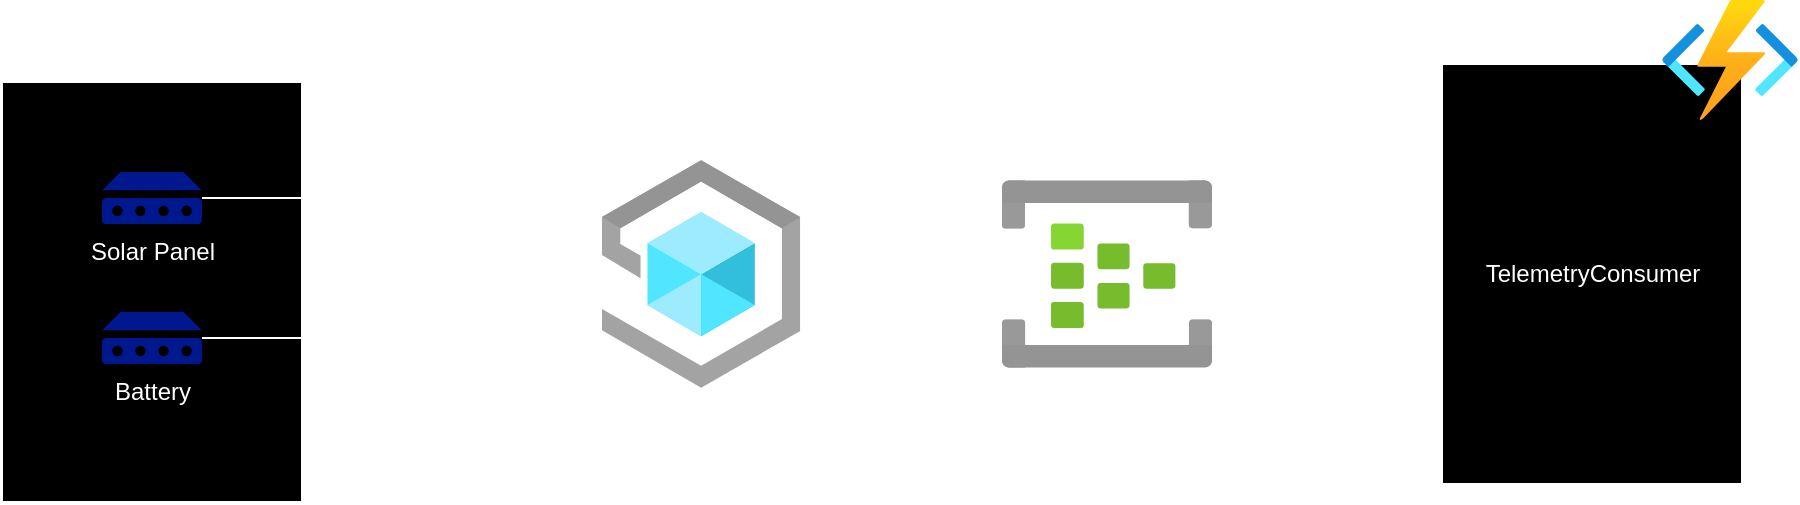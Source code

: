 <mxfile version="21.5.1" type="device">
  <diagram name="Page-1" id="AM6qWU1mM3HDpeMpf9cu">
    <mxGraphModel dx="2266" dy="818" grid="1" gridSize="10" guides="1" tooltips="1" connect="1" arrows="1" fold="1" page="1" pageScale="1" pageWidth="850" pageHeight="1100" math="0" shadow="0">
      <root>
        <mxCell id="0" />
        <mxCell id="1" parent="0" />
        <mxCell id="2if_9HrO44y4mZJJhcqe-31" style="edgeStyle=orthogonalEdgeStyle;rounded=0;orthogonalLoop=1;jettySize=auto;html=1;strokeColor=#FFFFFF;" parent="1" source="2if_9HrO44y4mZJJhcqe-1" target="dKVTi5hqEb6cOEFvNB70-1" edge="1">
          <mxGeometry relative="1" as="geometry" />
        </mxCell>
        <mxCell id="2if_9HrO44y4mZJJhcqe-1" value="" style="image;aspect=fixed;html=1;points=[];align=center;fontSize=12;image=img/lib/azure2/iot/IoT_Central_Applications.svg;" parent="1" vertex="1">
          <mxGeometry x="220" y="244" width="99.13" height="114" as="geometry" />
        </mxCell>
        <mxCell id="2if_9HrO44y4mZJJhcqe-10" value="" style="group" parent="1" vertex="1" connectable="0">
          <mxGeometry x="-80" y="173" width="178" height="242" as="geometry" />
        </mxCell>
        <mxCell id="2if_9HrO44y4mZJJhcqe-8" value="" style="rounded=0;whiteSpace=wrap;html=1;fillColor=#000000;strokeColor=#FFFFFF;" parent="2if_9HrO44y4mZJJhcqe-10" vertex="1">
          <mxGeometry y="32" width="150" height="210" as="geometry" />
        </mxCell>
        <mxCell id="2if_9HrO44y4mZJJhcqe-2" value="Battery" style="sketch=0;aspect=fixed;pointerEvents=1;shadow=0;dashed=0;html=1;strokeColor=none;labelPosition=center;verticalLabelPosition=bottom;verticalAlign=top;align=center;fillColor=#00188D;shape=mxgraph.mscae.enterprise.device;fontColor=#FFFFFF;" parent="2if_9HrO44y4mZJJhcqe-10" vertex="1">
          <mxGeometry x="50" y="147" width="50" height="26" as="geometry" />
        </mxCell>
        <mxCell id="2if_9HrO44y4mZJJhcqe-5" value="Solar Panel" style="sketch=0;aspect=fixed;pointerEvents=1;shadow=0;dashed=0;html=1;strokeColor=none;labelPosition=center;verticalLabelPosition=bottom;verticalAlign=top;align=center;fillColor=#00188D;shape=mxgraph.mscae.enterprise.device;fontColor=#FFFFFF;" parent="2if_9HrO44y4mZJJhcqe-10" vertex="1">
          <mxGeometry x="50" y="77" width="50" height="26" as="geometry" />
        </mxCell>
        <mxCell id="2if_9HrO44y4mZJJhcqe-11" style="edgeStyle=orthogonalEdgeStyle;rounded=0;orthogonalLoop=1;jettySize=auto;html=1;strokeColor=#FFFFFF;" parent="1" source="2if_9HrO44y4mZJJhcqe-5" target="2if_9HrO44y4mZJJhcqe-1" edge="1">
          <mxGeometry relative="1" as="geometry" />
        </mxCell>
        <mxCell id="2if_9HrO44y4mZJJhcqe-12" style="edgeStyle=orthogonalEdgeStyle;rounded=0;orthogonalLoop=1;jettySize=auto;html=1;strokeColor=#FFFFFF;" parent="1" source="2if_9HrO44y4mZJJhcqe-2" target="2if_9HrO44y4mZJJhcqe-1" edge="1">
          <mxGeometry relative="1" as="geometry" />
        </mxCell>
        <mxCell id="2if_9HrO44y4mZJJhcqe-30" value="" style="group" parent="1" vertex="1" connectable="0">
          <mxGeometry x="640" y="164" width="178" height="242" as="geometry" />
        </mxCell>
        <mxCell id="2if_9HrO44y4mZJJhcqe-26" value="" style="rounded=0;whiteSpace=wrap;html=1;container=0;fillColor=#000000;strokeColor=#FFFFFF;" parent="2if_9HrO44y4mZJJhcqe-30" vertex="1">
          <mxGeometry y="32" width="150" height="210" as="geometry" />
        </mxCell>
        <mxCell id="2if_9HrO44y4mZJJhcqe-27" value="" style="image;aspect=fixed;html=1;points=[];align=center;fontSize=12;image=img/lib/azure2/compute/Function_Apps.svg;container=0;" parent="2if_9HrO44y4mZJJhcqe-30" vertex="1">
          <mxGeometry x="110" width="68" height="60" as="geometry" />
        </mxCell>
        <mxCell id="2if_9HrO44y4mZJJhcqe-29" value="&lt;font color=&quot;#ffffff&quot;&gt;TelemetryConsumer&lt;/font&gt;" style="text;html=1;align=center;verticalAlign=middle;resizable=0;points=[];autosize=1;strokeColor=none;fillColor=none;container=0;" parent="2if_9HrO44y4mZJJhcqe-30" vertex="1">
          <mxGeometry x="10" y="122" width="130" height="30" as="geometry" />
        </mxCell>
        <mxCell id="dKVTi5hqEb6cOEFvNB70-3" style="edgeStyle=orthogonalEdgeStyle;rounded=0;orthogonalLoop=1;jettySize=auto;html=1;strokeColor=#FFFFFF;" parent="1" source="dKVTi5hqEb6cOEFvNB70-1" target="2if_9HrO44y4mZJJhcqe-26" edge="1">
          <mxGeometry relative="1" as="geometry" />
        </mxCell>
        <mxCell id="dKVTi5hqEb6cOEFvNB70-1" value="" style="image;aspect=fixed;html=1;points=[];align=center;fontSize=12;image=img/lib/azure2/analytics/Event_Hubs.svg;" parent="1" vertex="1">
          <mxGeometry x="420" y="254" width="104.97" height="94" as="geometry" />
        </mxCell>
      </root>
    </mxGraphModel>
  </diagram>
</mxfile>
